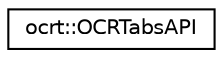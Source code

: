 digraph "Graphical Class Hierarchy"
{
 // LATEX_PDF_SIZE
  edge [fontname="Helvetica",fontsize="10",labelfontname="Helvetica",labelfontsize="10"];
  node [fontname="Helvetica",fontsize="10",shape=record];
  rankdir="LR";
  Node0 [label="ocrt::OCRTabsAPI",height=0.2,width=0.4,color="black", fillcolor="white", style="filled",URL="$classocrt_1_1_o_c_r_tabs_a_p_i.html",tooltip=" "];
}
